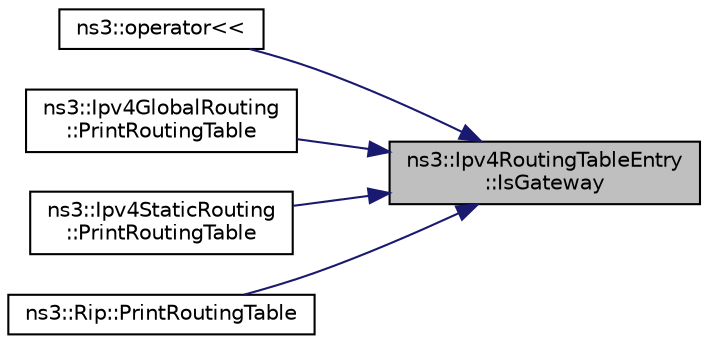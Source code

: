 digraph "ns3::Ipv4RoutingTableEntry::IsGateway"
{
 // LATEX_PDF_SIZE
  edge [fontname="Helvetica",fontsize="10",labelfontname="Helvetica",labelfontsize="10"];
  node [fontname="Helvetica",fontsize="10",shape=record];
  rankdir="RL";
  Node1 [label="ns3::Ipv4RoutingTableEntry\l::IsGateway",height=0.2,width=0.4,color="black", fillcolor="grey75", style="filled", fontcolor="black",tooltip=" "];
  Node1 -> Node2 [dir="back",color="midnightblue",fontsize="10",style="solid",fontname="Helvetica"];
  Node2 [label="ns3::operator\<\<",height=0.2,width=0.4,color="black", fillcolor="white", style="filled",URL="$namespacens3.html#a81aa5a1630579c36ff2b37080b0e094c",tooltip="Stream insertion operator."];
  Node1 -> Node3 [dir="back",color="midnightblue",fontsize="10",style="solid",fontname="Helvetica"];
  Node3 [label="ns3::Ipv4GlobalRouting\l::PrintRoutingTable",height=0.2,width=0.4,color="black", fillcolor="white", style="filled",URL="$classns3_1_1_ipv4_global_routing.html#adaedde00acbc6610478d146a92f76ab4",tooltip="Print the Routing Table entries."];
  Node1 -> Node4 [dir="back",color="midnightblue",fontsize="10",style="solid",fontname="Helvetica"];
  Node4 [label="ns3::Ipv4StaticRouting\l::PrintRoutingTable",height=0.2,width=0.4,color="black", fillcolor="white", style="filled",URL="$classns3_1_1_ipv4_static_routing.html#a1f206ca1bd4473d1219f45be2e23fed3",tooltip="Print the Routing Table entries."];
  Node1 -> Node5 [dir="back",color="midnightblue",fontsize="10",style="solid",fontname="Helvetica"];
  Node5 [label="ns3::Rip::PrintRoutingTable",height=0.2,width=0.4,color="black", fillcolor="white", style="filled",URL="$classns3_1_1_rip.html#abfb844221e0812eab4a24b3f337c1546",tooltip="Print the Routing Table entries."];
}
